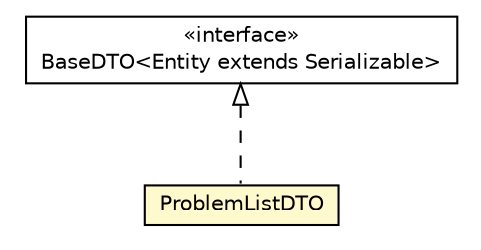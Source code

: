 #!/usr/local/bin/dot
#
# Class diagram 
# Generated by UMLGraph version 5.1 (http://www.umlgraph.org/)
#

digraph G {
	edge [fontname="Helvetica",fontsize=10,labelfontname="Helvetica",labelfontsize=10];
	node [fontname="Helvetica",fontsize=10,shape=plaintext];
	nodesep=0.25;
	ranksep=0.5;
	// cn.edu.uestc.acmicpc.db.dto.impl.problem.ProblemListDTO
	c14932 [label=<<table title="cn.edu.uestc.acmicpc.db.dto.impl.problem.ProblemListDTO" border="0" cellborder="1" cellspacing="0" cellpadding="2" port="p" bgcolor="lemonChiffon" href="./ProblemListDTO.html">
		<tr><td><table border="0" cellspacing="0" cellpadding="1">
<tr><td align="center" balign="center"> ProblemListDTO </td></tr>
		</table></td></tr>
		</table>>, fontname="Helvetica", fontcolor="black", fontsize=10.0];
	// cn.edu.uestc.acmicpc.db.dto.base.BaseDTO<Entity extends java.io.Serializable>
	c14949 [label=<<table title="cn.edu.uestc.acmicpc.db.dto.base.BaseDTO" border="0" cellborder="1" cellspacing="0" cellpadding="2" port="p" href="../../base/BaseDTO.html">
		<tr><td><table border="0" cellspacing="0" cellpadding="1">
<tr><td align="center" balign="center"> &#171;interface&#187; </td></tr>
<tr><td align="center" balign="center"> BaseDTO&lt;Entity extends Serializable&gt; </td></tr>
		</table></td></tr>
		</table>>, fontname="Helvetica", fontcolor="black", fontsize=10.0];
	//cn.edu.uestc.acmicpc.db.dto.impl.problem.ProblemListDTO implements cn.edu.uestc.acmicpc.db.dto.base.BaseDTO<Entity extends java.io.Serializable>
	c14949:p -> c14932:p [dir=back,arrowtail=empty,style=dashed];
}

